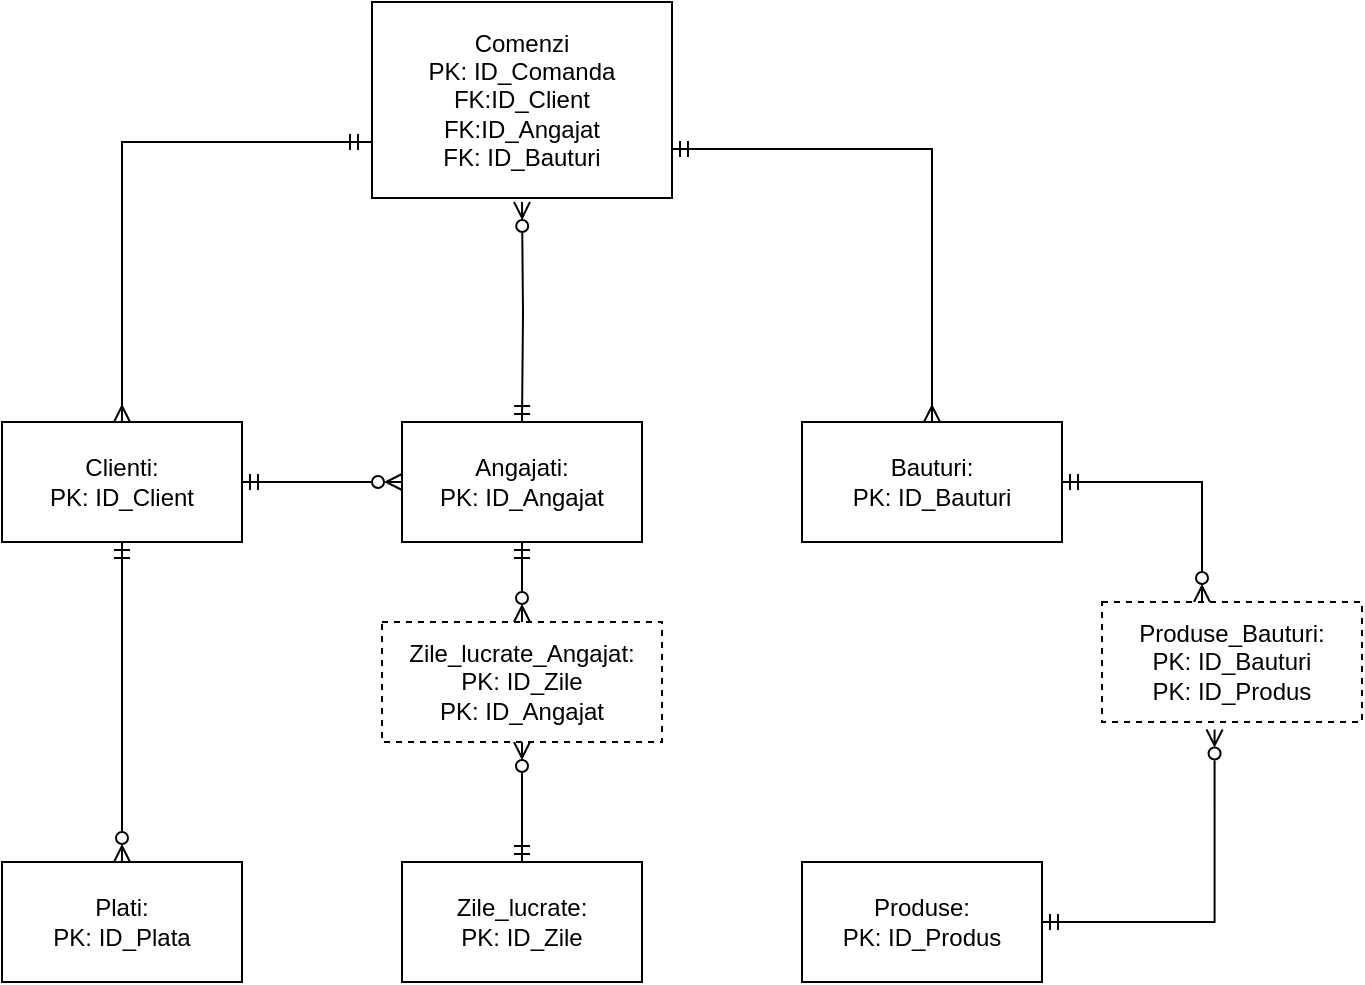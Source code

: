 <mxfile version="24.4.10" type="device">
  <diagram id="R2lEEEUBdFMjLlhIrx00" name="Page-1">
    <mxGraphModel dx="1242" dy="582" grid="1" gridSize="10" guides="1" tooltips="1" connect="1" arrows="1" fold="1" page="1" pageScale="1" pageWidth="850" pageHeight="1100" math="0" shadow="0" extFonts="Permanent Marker^https://fonts.googleapis.com/css?family=Permanent+Marker">
      <root>
        <mxCell id="0" />
        <mxCell id="1" parent="0" />
        <mxCell id="JwdWgJcwXFqElutiA5cO-13" value="" style="edgeStyle=orthogonalEdgeStyle;rounded=0;orthogonalLoop=1;jettySize=auto;html=1;endArrow=ERmany;endFill=0;startArrow=ERmandOne;startFill=0;exitX=1;exitY=0.75;exitDx=0;exitDy=0;" parent="1" source="GzoWFAtWC4wCw4AYE1iF-1" target="JwdWgJcwXFqElutiA5cO-12" edge="1">
          <mxGeometry relative="1" as="geometry">
            <mxPoint x="460" y="130" as="sourcePoint" />
          </mxGeometry>
        </mxCell>
        <mxCell id="JwdWgJcwXFqElutiA5cO-17" value="" style="edgeStyle=orthogonalEdgeStyle;rounded=0;orthogonalLoop=1;jettySize=auto;html=1;endArrow=ERmandOne;endFill=0;startArrow=ERzeroToMany;startFill=0;" parent="1" target="JwdWgJcwXFqElutiA5cO-16" edge="1">
          <mxGeometry relative="1" as="geometry">
            <mxPoint x="400" y="160" as="sourcePoint" />
          </mxGeometry>
        </mxCell>
        <mxCell id="JwdWgJcwXFqElutiA5cO-19" value="" style="edgeStyle=orthogonalEdgeStyle;rounded=0;orthogonalLoop=1;jettySize=auto;html=1;endArrow=ERmany;endFill=0;startArrow=ERmandOne;startFill=0;" parent="1" target="JwdWgJcwXFqElutiA5cO-18" edge="1">
          <mxGeometry relative="1" as="geometry">
            <Array as="points">
              <mxPoint x="325" y="130" />
              <mxPoint x="200" y="130" />
            </Array>
            <mxPoint x="310" y="130" as="sourcePoint" />
          </mxGeometry>
        </mxCell>
        <mxCell id="JwdWgJcwXFqElutiA5cO-12" value="Bauturi:&lt;div&gt;PK: ID_Bauturi&lt;/div&gt;" style="rounded=0;whiteSpace=wrap;html=1;" parent="1" vertex="1">
          <mxGeometry x="540" y="270" width="130" height="60" as="geometry" />
        </mxCell>
        <mxCell id="GzoWFAtWC4wCw4AYE1iF-6" value="" style="edgeStyle=orthogonalEdgeStyle;rounded=0;orthogonalLoop=1;jettySize=auto;html=1;entryX=0.433;entryY=1.063;entryDx=0;entryDy=0;entryPerimeter=0;startArrow=ERmandOne;startFill=0;endArrow=ERzeroToMany;endFill=0;" parent="1" source="JwdWgJcwXFqElutiA5cO-14" target="GzoWFAtWC4wCw4AYE1iF-5" edge="1">
          <mxGeometry relative="1" as="geometry" />
        </mxCell>
        <mxCell id="JwdWgJcwXFqElutiA5cO-14" value="Produse:&lt;div&gt;PK: ID_Produs&lt;/div&gt;" style="rounded=0;whiteSpace=wrap;html=1;" parent="1" vertex="1">
          <mxGeometry x="540" y="490" width="120" height="60" as="geometry" />
        </mxCell>
        <mxCell id="JwdWgJcwXFqElutiA5cO-16" value="Angajati:&lt;div&gt;PK: ID_Angajat&lt;/div&gt;" style="rounded=0;whiteSpace=wrap;html=1;" parent="1" vertex="1">
          <mxGeometry x="340" y="270" width="120" height="60" as="geometry" />
        </mxCell>
        <mxCell id="JwdWgJcwXFqElutiA5cO-24" value="" style="edgeStyle=orthogonalEdgeStyle;rounded=0;orthogonalLoop=1;jettySize=auto;html=1;endArrow=ERzeroToMany;endFill=0;startArrow=ERmandOne;startFill=0;" parent="1" source="JwdWgJcwXFqElutiA5cO-18" target="JwdWgJcwXFqElutiA5cO-16" edge="1">
          <mxGeometry relative="1" as="geometry" />
        </mxCell>
        <mxCell id="JwdWgJcwXFqElutiA5cO-18" value="Clienti:&lt;div&gt;PK: ID_Client&lt;/div&gt;" style="rounded=0;whiteSpace=wrap;html=1;" parent="1" vertex="1">
          <mxGeometry x="140" y="270" width="120" height="60" as="geometry" />
        </mxCell>
        <mxCell id="JwdWgJcwXFqElutiA5cO-20" value="Plati:&lt;div&gt;PK: ID_Plata&lt;/div&gt;" style="rounded=0;whiteSpace=wrap;html=1;" parent="1" vertex="1">
          <mxGeometry x="140" y="490" width="120" height="60" as="geometry" />
        </mxCell>
        <mxCell id="GzoWFAtWC4wCw4AYE1iF-13" value="" style="edgeStyle=orthogonalEdgeStyle;rounded=0;orthogonalLoop=1;jettySize=auto;html=1;endArrow=ERzeroToMany;endFill=0;startArrow=ERmandOne;startFill=0;" parent="1" source="JwdWgJcwXFqElutiA5cO-22" target="GzoWFAtWC4wCw4AYE1iF-12" edge="1">
          <mxGeometry relative="1" as="geometry" />
        </mxCell>
        <mxCell id="JwdWgJcwXFqElutiA5cO-22" value="Zile_lucrate:&lt;div&gt;PK: ID_Zile&lt;/div&gt;" style="rounded=0;whiteSpace=wrap;html=1;" parent="1" vertex="1">
          <mxGeometry x="340" y="490" width="120" height="60" as="geometry" />
        </mxCell>
        <mxCell id="GzoWFAtWC4wCw4AYE1iF-1" value="Comenzi&lt;div&gt;PK: ID_Comanda&lt;/div&gt;&lt;div&gt;FK:ID_Client&lt;/div&gt;&lt;div&gt;FK:ID_Angajat&lt;/div&gt;&lt;div&gt;FK: ID_Bauturi&lt;/div&gt;" style="rounded=0;whiteSpace=wrap;html=1;" parent="1" vertex="1">
          <mxGeometry x="325" y="60" width="150" height="98" as="geometry" />
        </mxCell>
        <mxCell id="GzoWFAtWC4wCw4AYE1iF-7" style="edgeStyle=orthogonalEdgeStyle;rounded=0;orthogonalLoop=1;jettySize=auto;html=1;entryX=1;entryY=0.5;entryDx=0;entryDy=0;startArrow=ERzeroToMany;startFill=0;endArrow=ERmandOne;endFill=0;" parent="1" source="GzoWFAtWC4wCw4AYE1iF-5" target="JwdWgJcwXFqElutiA5cO-12" edge="1">
          <mxGeometry relative="1" as="geometry">
            <Array as="points">
              <mxPoint x="740" y="300" />
            </Array>
          </mxGeometry>
        </mxCell>
        <mxCell id="GzoWFAtWC4wCw4AYE1iF-5" value="Produse_Bauturi:&lt;div&gt;PK: ID_Bauturi&lt;/div&gt;&lt;div&gt;PK: ID_Produs&lt;/div&gt;" style="rounded=0;whiteSpace=wrap;html=1;dashed=1;" parent="1" vertex="1">
          <mxGeometry x="690" y="360" width="130" height="60" as="geometry" />
        </mxCell>
        <mxCell id="GzoWFAtWC4wCw4AYE1iF-10" style="edgeStyle=orthogonalEdgeStyle;rounded=0;orthogonalLoop=1;jettySize=auto;html=1;exitX=0.5;exitY=0;exitDx=0;exitDy=0;entryX=0.5;entryY=1;entryDx=0;entryDy=0;startArrow=ERzeroToMany;startFill=0;endArrow=ERmandOne;endFill=0;" parent="1" source="JwdWgJcwXFqElutiA5cO-20" target="JwdWgJcwXFqElutiA5cO-18" edge="1">
          <mxGeometry relative="1" as="geometry">
            <mxPoint x="160" y="419" as="sourcePoint" />
            <mxPoint x="220" y="349" as="targetPoint" />
            <Array as="points">
              <mxPoint x="200" y="420" />
              <mxPoint x="200" y="420" />
            </Array>
          </mxGeometry>
        </mxCell>
        <mxCell id="GzoWFAtWC4wCw4AYE1iF-14" style="edgeStyle=orthogonalEdgeStyle;rounded=0;orthogonalLoop=1;jettySize=auto;html=1;entryX=0.5;entryY=1;entryDx=0;entryDy=0;startArrow=ERzeroToMany;startFill=0;endArrow=ERmandOne;endFill=0;" parent="1" source="GzoWFAtWC4wCw4AYE1iF-12" target="JwdWgJcwXFqElutiA5cO-16" edge="1">
          <mxGeometry relative="1" as="geometry" />
        </mxCell>
        <mxCell id="GzoWFAtWC4wCw4AYE1iF-12" value="Zile_lucrate_Angajat:&lt;div&gt;PK: ID_Zile&lt;/div&gt;&lt;div&gt;PK: ID_Angajat&lt;/div&gt;" style="rounded=0;whiteSpace=wrap;html=1;dashed=1;" parent="1" vertex="1">
          <mxGeometry x="330" y="370" width="140" height="60" as="geometry" />
        </mxCell>
      </root>
    </mxGraphModel>
  </diagram>
</mxfile>
